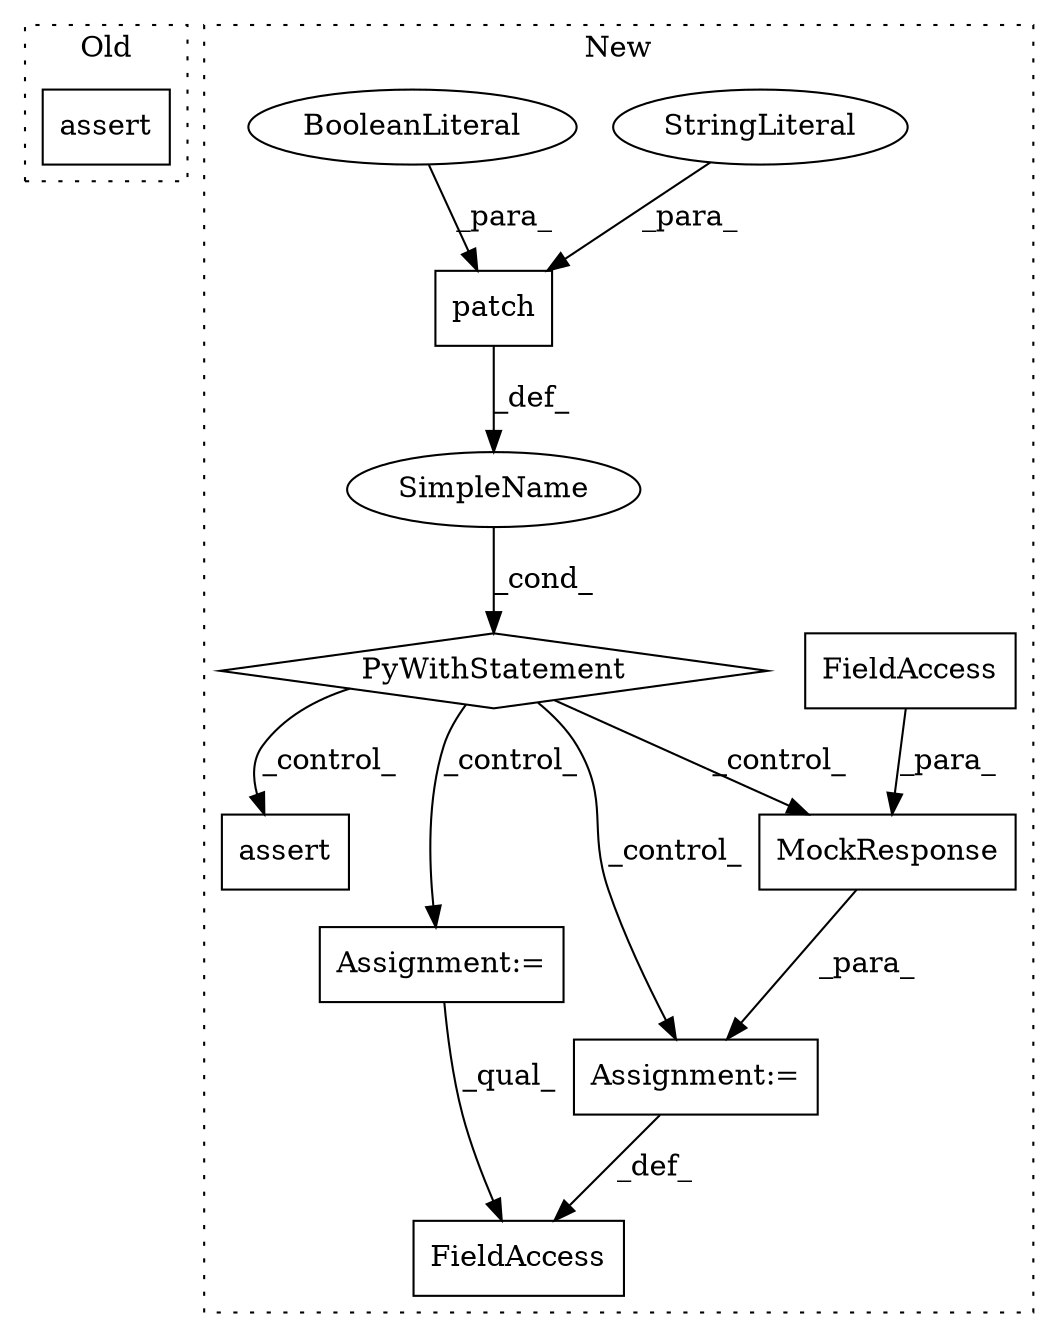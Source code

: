 digraph G {
subgraph cluster0 {
1 [label="assert" a="6" s="5079" l="7" shape="box"];
label = "Old";
style="dotted";
}
subgraph cluster1 {
2 [label="patch" a="32" s="5955,6024" l="6,1" shape="box"];
3 [label="PyWithStatement" a="104" s="5940,6025" l="10,2" shape="diamond"];
4 [label="StringLiteral" a="45" s="5961" l="58" shape="ellipse"];
5 [label="Assignment:=" a="7" s="6125" l="1" shape="box"];
6 [label="SimpleName" a="42" s="" l="" shape="ellipse"];
7 [label="assert" a="32" s="6282,6379" l="24,1" shape="box"];
8 [label="FieldAccess" a="22" s="6100" l="25" shape="box"];
9 [label="Assignment:=" a="7" s="6039" l="12" shape="box"];
10 [label="MockResponse" a="32" s="6126,6158" l="13,1" shape="box"];
11 [label="FieldAccess" a="22" s="6144" l="14" shape="box"];
12 [label="BooleanLiteral" a="9" s="6020" l="4" shape="ellipse"];
label = "New";
style="dotted";
}
2 -> 6 [label="_def_"];
3 -> 10 [label="_control_"];
3 -> 7 [label="_control_"];
3 -> 5 [label="_control_"];
3 -> 9 [label="_control_"];
4 -> 2 [label="_para_"];
5 -> 8 [label="_def_"];
6 -> 3 [label="_cond_"];
9 -> 8 [label="_qual_"];
10 -> 5 [label="_para_"];
11 -> 10 [label="_para_"];
12 -> 2 [label="_para_"];
}